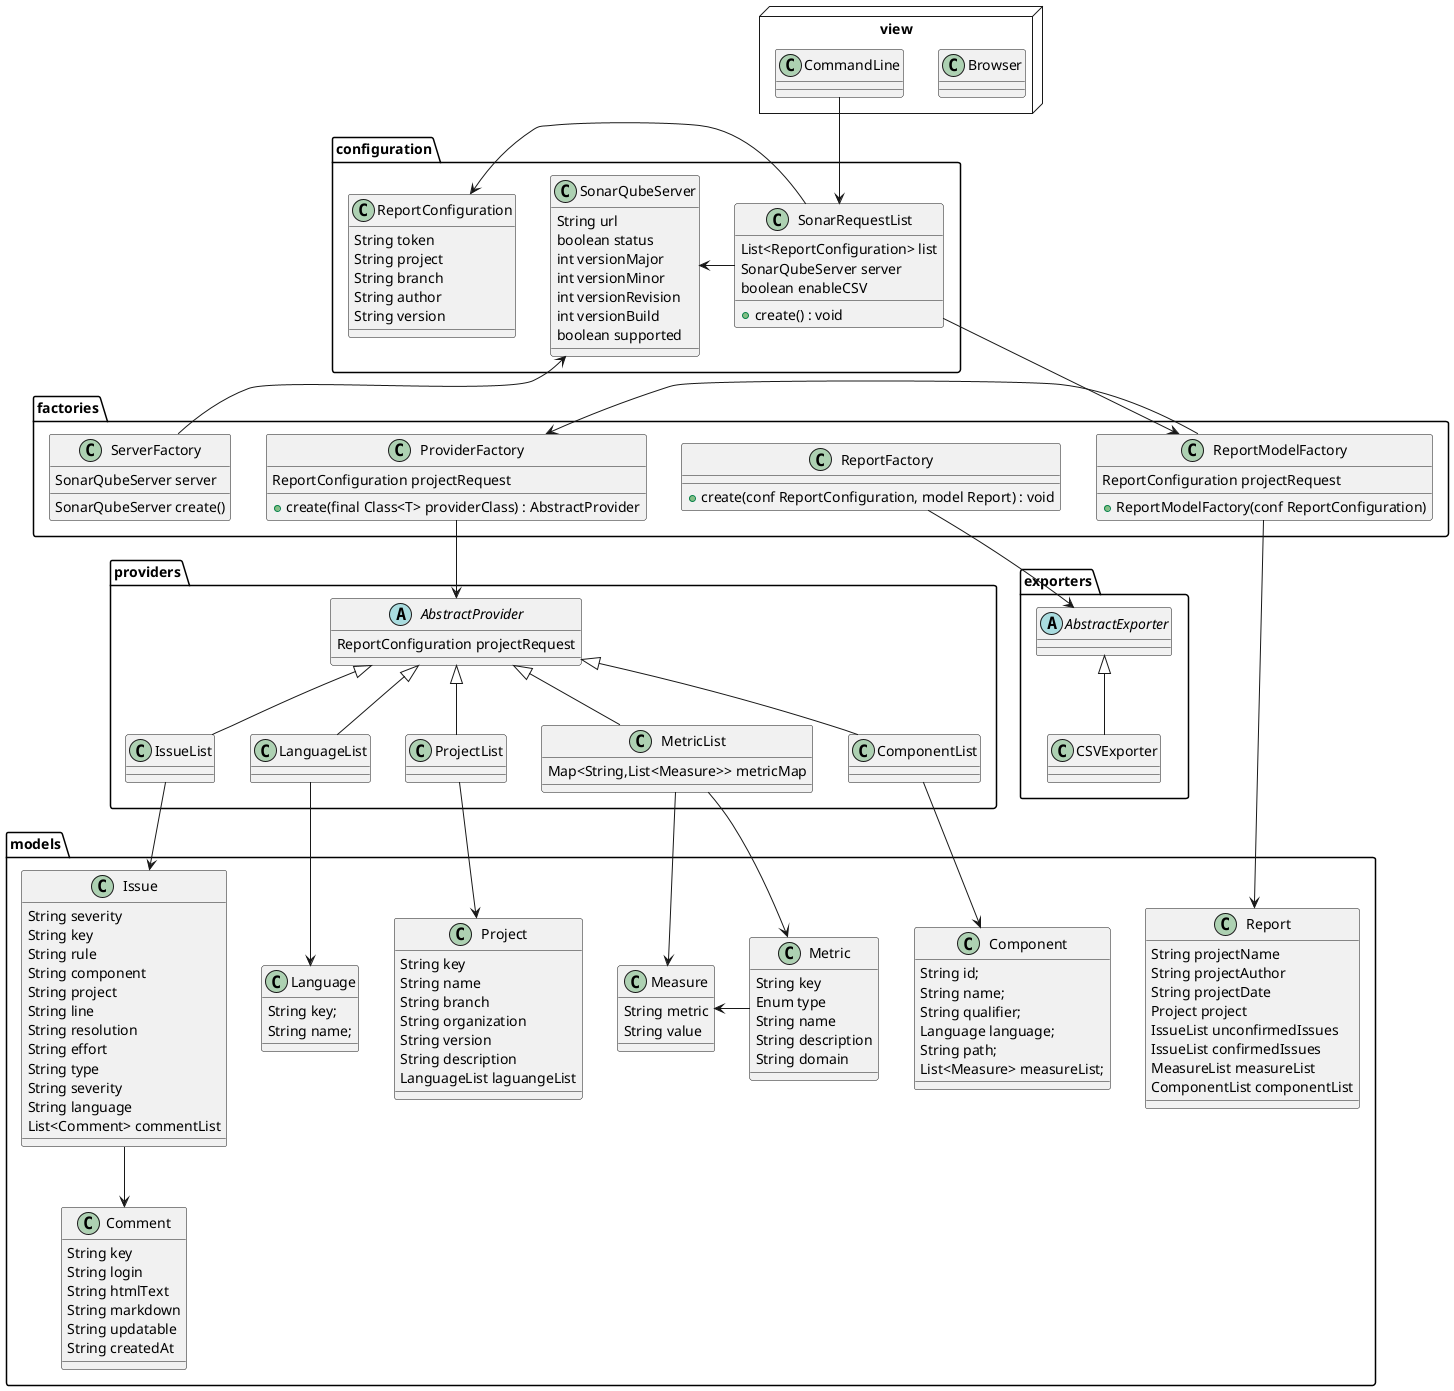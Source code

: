 @startuml components

package providers {

    abstract AbstractProvider {
        ReportConfiguration projectRequest
    }

    class ComponentList {

    }

    class IssueList {

    }

    class LanguageList {

    }

    class ProjectList {

    }
    
    class MetricList {
        Map<String,List<Measure>> metricMap
    }

}

package factories {
    class ProviderFactory {
        ReportConfiguration projectRequest
        +create(final Class<T> providerClass) : AbstractProvider 
    }

    class ReportFactory {
        +create(conf ReportConfiguration, model Report) : void
    }

    class ReportModelFactory {
        ReportConfiguration projectRequest
        +ReportModelFactory(conf ReportConfiguration)
    }

    class ServerFactory {
        SonarQubeServer server
        SonarQubeServer create()
    }
}

package exporters { 
    abstract AbstractExporter {

    }

    class CSVExporter {

    }
}

package models {
    class Comment {
        String key
        String login
        String htmlText
        String markdown
        String updatable
        String createdAt
    }

    class Component {
        String id;
        String name;
        String qualifier;
        Language language;
        String path;
        List<Measure> measureList;
    }


    class Issue {
         String severity
         String key
         String rule
         String component
         String project
         String line
         String resolution
         String effort
         String type
         String severity
         String language
         List<Comment> commentList
    }

    class Language {
        String key;
        String name;
    }

    class Measure {
        String metric
        String value
    }

    class Project {
        String key
        String name
        String branch
        String organization
        String version
        String description
        LanguageList laguangeList
    }

    class Report {
        String projectName
        String projectAuthor
        String projectDate
        Project project
        IssueList unconfirmedIssues
        IssueList confirmedIssues
        MeasureList measureList
        ComponentList componentList
    }

    class Metric {
        String key
        Enum type
        String name
        String description
        String domain

    }
}

package configuration {
    class SonarRequestList {
        List<ReportConfiguration> list
        SonarQubeServer server
        boolean enableCSV
        +create() : void
    }

    class ReportConfiguration {
        String token
        String project
        String branch
        String author
        String version
    }

    
    class SonarQubeServer {
        String url
        boolean status
        int versionMajor
        int versionMinor
        int versionRevision
        int versionBuild
        boolean supported
    }
}

package view <<Node>> {
    class Browser {

    }

    class CommandLine {

    }
}

IssueList -up-|> AbstractProvider
ComponentList -up-|> AbstractProvider
LanguageList -up-|> AbstractProvider
MetricList -up-|> AbstractProvider
ProjectList -up-|> AbstractProvider
MetricList -[hidden]> ComponentList

ComponentList -down-> Component
IssueList -down-> Issue
LanguageList -down-> Language
ProjectList -down-> Project
Issue -down-> Comment
MetricList -down-> Metric
MetricList -down-> Measure
Metric -> Measure

ReportModelFactory -> Report
ProviderFactory -down-> AbstractProvider
ReportFactory -down-> AbstractExporter
ServerFactory -up-> SonarQubeServer
ReportModelFactory -> ProviderFactory

CSVExporter -up-|> AbstractExporter

CommandLine -down-> SonarRequestList
SonarRequestList -left-> ReportConfiguration
SonarRequestList -right-> SonarQubeServer
SonarRequestList -down-> ReportModelFactory

/'
note "Creación de las listas de Modelos" as N1
note "Instacia de Server" as N2
note "MAIN para crear el Report" as N3
note "Crea diferentes exportables" as N4
N1 -up-> ProviderFactory
N2 -down-> ServerFactory
N3 -down-> ReportModelFactory
N4 -down-> ReportFactory  
`/
@enduml